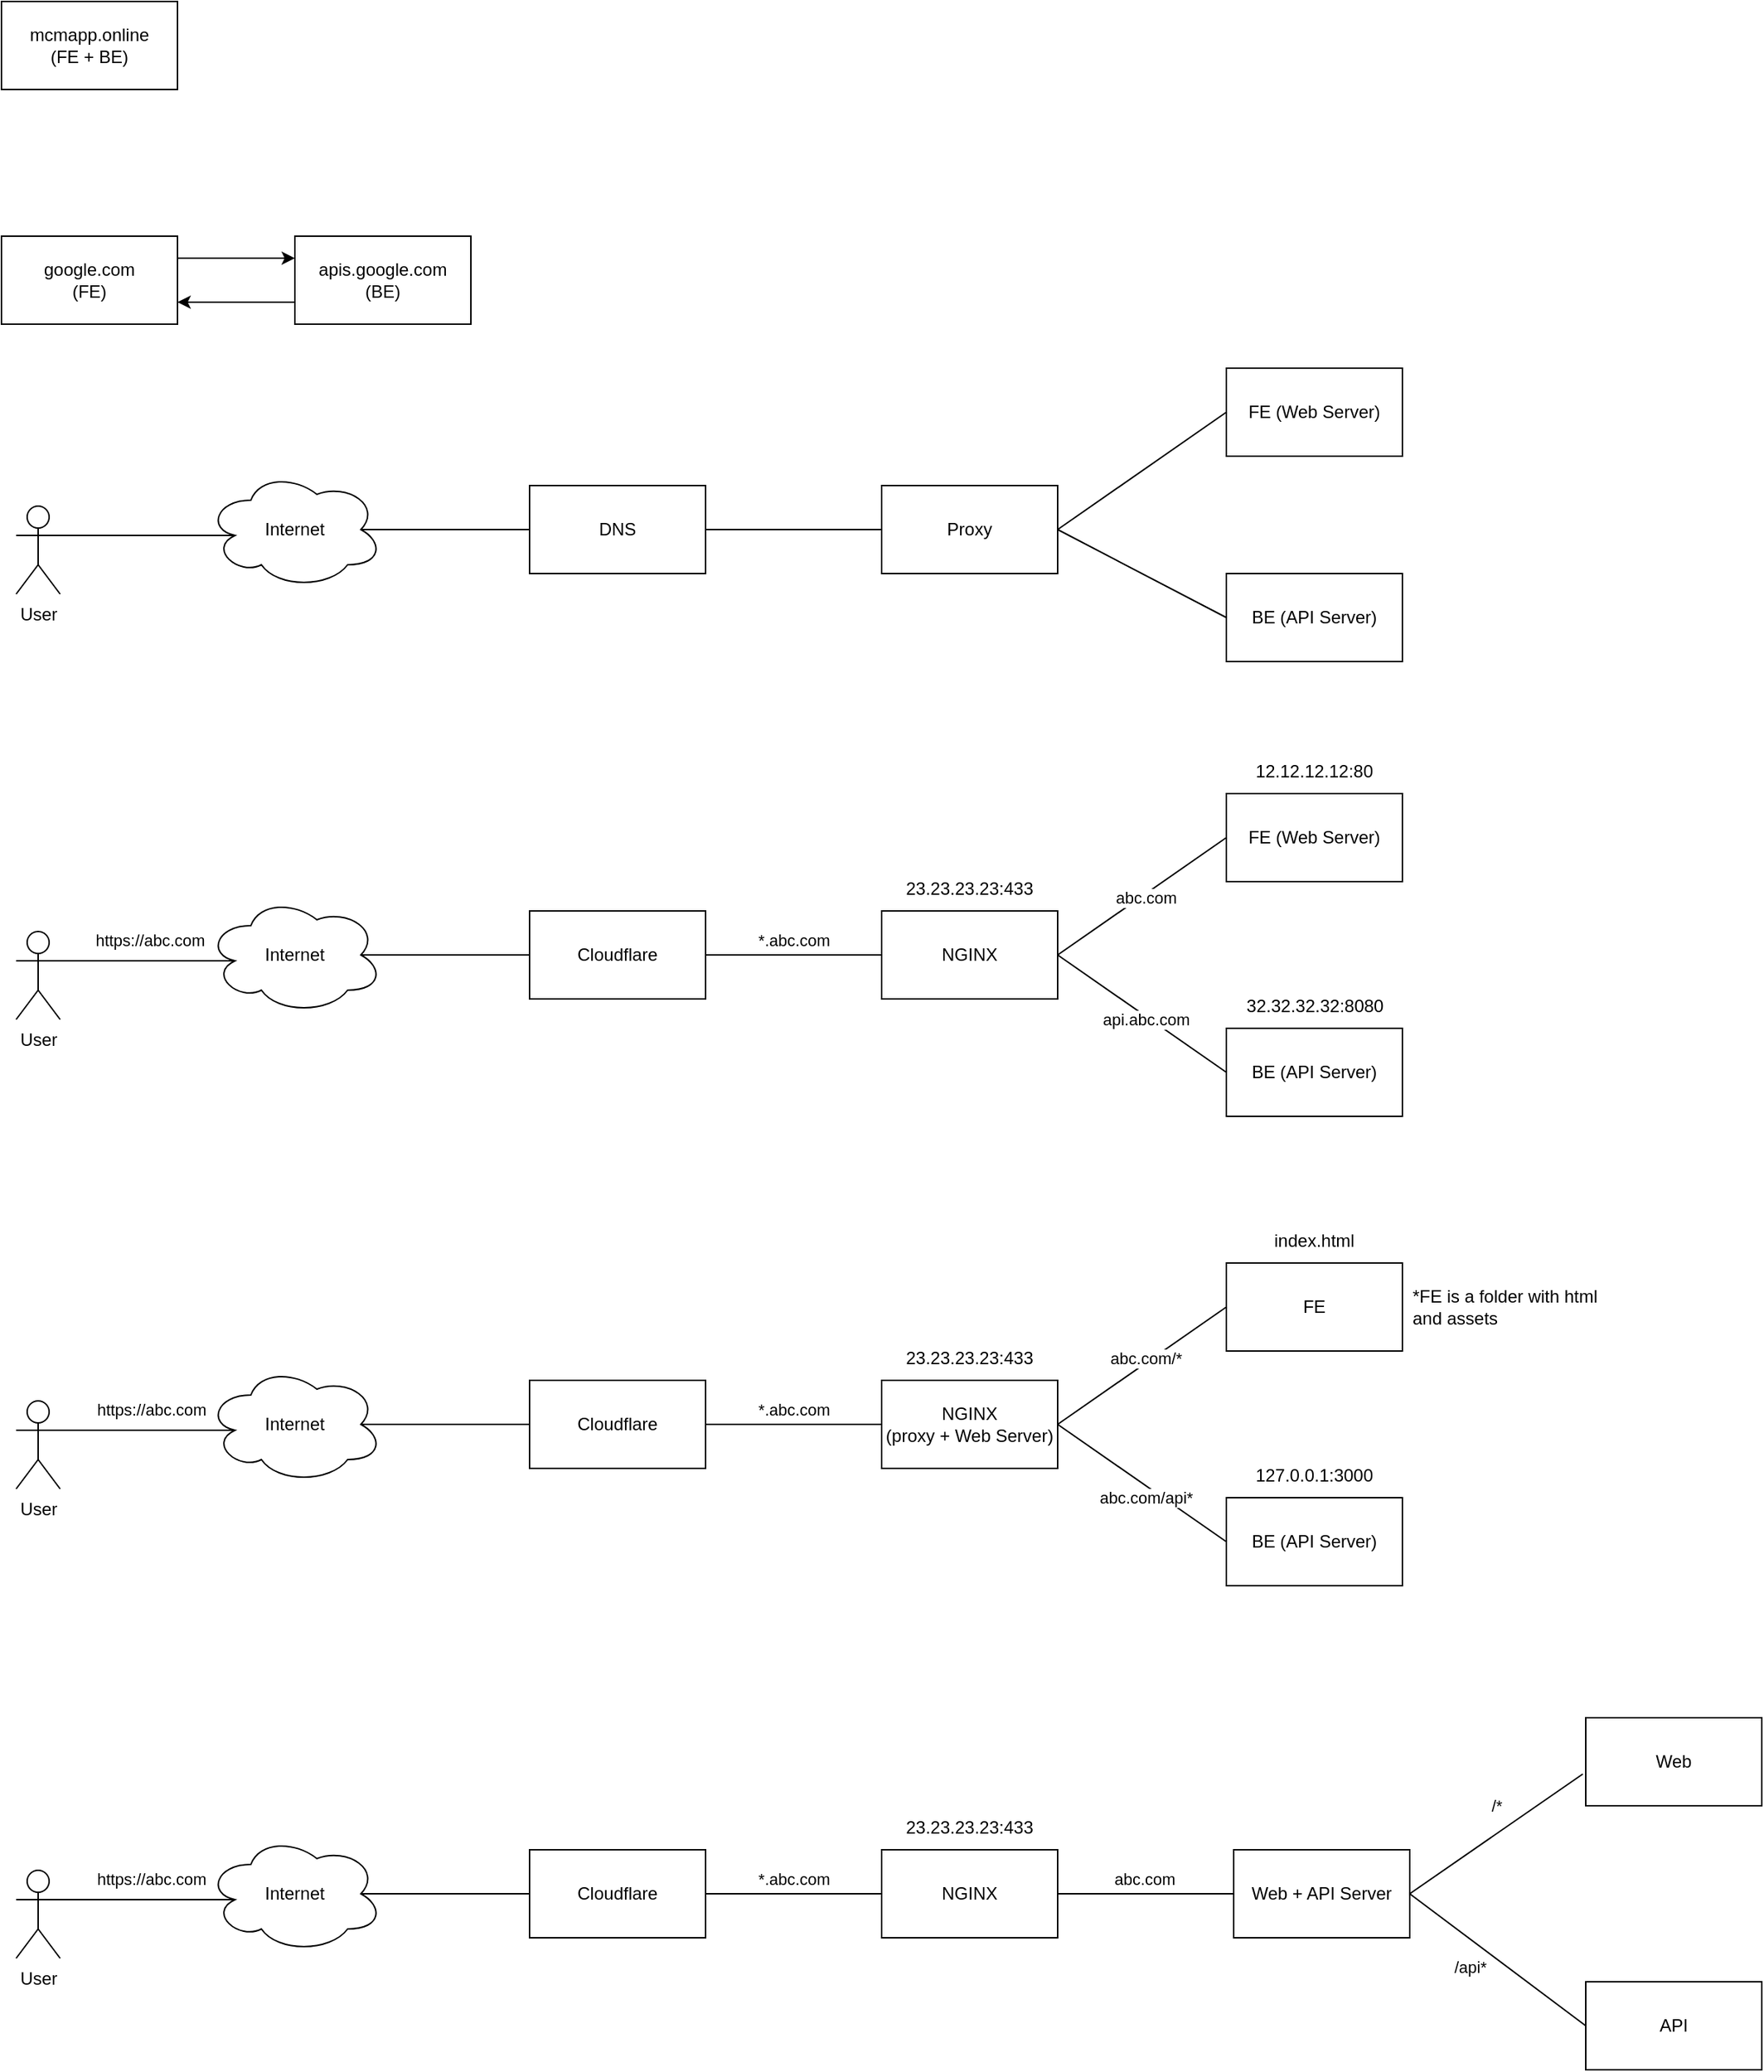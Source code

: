 <mxfile version="22.1.18" type="device">
  <diagram name="General" id="fDbeTj_ljfQj1oGGBwyL">
    <mxGraphModel dx="1562" dy="917" grid="1" gridSize="10" guides="1" tooltips="1" connect="1" arrows="1" fold="1" page="1" pageScale="1" pageWidth="850" pageHeight="1100" math="0" shadow="0">
      <root>
        <mxCell id="0" />
        <mxCell id="1" parent="0" />
        <mxCell id="6uxxhZjYqRqhDkJ04NR2-9" value="mcmapp.online&lt;br&gt;(FE + BE)" style="rounded=0;whiteSpace=wrap;html=1;" vertex="1" parent="1">
          <mxGeometry x="200" y="70" width="120" height="60" as="geometry" />
        </mxCell>
        <mxCell id="6uxxhZjYqRqhDkJ04NR2-1" value="apis.google.com&lt;br&gt;(BE)" style="rounded=0;whiteSpace=wrap;html=1;" vertex="1" parent="1">
          <mxGeometry x="400" y="230" width="120" height="60" as="geometry" />
        </mxCell>
        <mxCell id="6uxxhZjYqRqhDkJ04NR2-4" value="google.com&lt;br&gt;(FE)" style="rounded=0;whiteSpace=wrap;html=1;" vertex="1" parent="1">
          <mxGeometry x="200" y="230" width="120" height="60" as="geometry" />
        </mxCell>
        <mxCell id="6uxxhZjYqRqhDkJ04NR2-6" value="" style="endArrow=classic;html=1;rounded=0;exitX=1;exitY=0.25;exitDx=0;exitDy=0;entryX=0;entryY=0.25;entryDx=0;entryDy=0;" edge="1" parent="1" source="6uxxhZjYqRqhDkJ04NR2-4" target="6uxxhZjYqRqhDkJ04NR2-1">
          <mxGeometry width="50" height="50" relative="1" as="geometry">
            <mxPoint x="390" y="-110" as="sourcePoint" />
            <mxPoint x="440" y="-160" as="targetPoint" />
          </mxGeometry>
        </mxCell>
        <mxCell id="6uxxhZjYqRqhDkJ04NR2-7" value="" style="endArrow=classic;html=1;rounded=0;exitX=0;exitY=0.75;exitDx=0;exitDy=0;entryX=1;entryY=0.75;entryDx=0;entryDy=0;" edge="1" parent="1" source="6uxxhZjYqRqhDkJ04NR2-1" target="6uxxhZjYqRqhDkJ04NR2-4">
          <mxGeometry width="50" height="50" relative="1" as="geometry">
            <mxPoint x="320" y="-305" as="sourcePoint" />
            <mxPoint x="400" y="-305" as="targetPoint" />
          </mxGeometry>
        </mxCell>
        <mxCell id="6uxxhZjYqRqhDkJ04NR2-11" value="User" style="shape=umlActor;verticalLabelPosition=bottom;verticalAlign=top;html=1;outlineConnect=0;" vertex="1" parent="1">
          <mxGeometry x="210" y="414" width="30" height="60" as="geometry" />
        </mxCell>
        <mxCell id="6uxxhZjYqRqhDkJ04NR2-12" value="Internet" style="ellipse;shape=cloud;whiteSpace=wrap;html=1;" vertex="1" parent="1">
          <mxGeometry x="340" y="390" width="120" height="80" as="geometry" />
        </mxCell>
        <mxCell id="6uxxhZjYqRqhDkJ04NR2-13" value="DNS" style="rounded=0;whiteSpace=wrap;html=1;" vertex="1" parent="1">
          <mxGeometry x="560" y="400" width="120" height="60" as="geometry" />
        </mxCell>
        <mxCell id="6uxxhZjYqRqhDkJ04NR2-14" value="Proxy" style="rounded=0;whiteSpace=wrap;html=1;" vertex="1" parent="1">
          <mxGeometry x="800" y="400" width="120" height="60" as="geometry" />
        </mxCell>
        <mxCell id="6uxxhZjYqRqhDkJ04NR2-15" value="FE (Web Server)" style="rounded=0;whiteSpace=wrap;html=1;" vertex="1" parent="1">
          <mxGeometry x="1035" y="320" width="120" height="60" as="geometry" />
        </mxCell>
        <mxCell id="6uxxhZjYqRqhDkJ04NR2-16" value="BE (API Server)" style="rounded=0;whiteSpace=wrap;html=1;" vertex="1" parent="1">
          <mxGeometry x="1035" y="460" width="120" height="60" as="geometry" />
        </mxCell>
        <mxCell id="6uxxhZjYqRqhDkJ04NR2-17" value="" style="endArrow=none;html=1;rounded=0;exitX=1;exitY=0.333;exitDx=0;exitDy=0;exitPerimeter=0;entryX=0.16;entryY=0.55;entryDx=0;entryDy=0;entryPerimeter=0;" edge="1" parent="1" source="6uxxhZjYqRqhDkJ04NR2-11" target="6uxxhZjYqRqhDkJ04NR2-12">
          <mxGeometry width="50" height="50" relative="1" as="geometry">
            <mxPoint x="280" y="370" as="sourcePoint" />
            <mxPoint x="330" y="320" as="targetPoint" />
          </mxGeometry>
        </mxCell>
        <mxCell id="6uxxhZjYqRqhDkJ04NR2-18" value="" style="endArrow=none;html=1;rounded=0;exitX=0.875;exitY=0.5;exitDx=0;exitDy=0;exitPerimeter=0;entryX=0;entryY=0.5;entryDx=0;entryDy=0;" edge="1" parent="1" source="6uxxhZjYqRqhDkJ04NR2-12" target="6uxxhZjYqRqhDkJ04NR2-13">
          <mxGeometry width="50" height="50" relative="1" as="geometry">
            <mxPoint x="160" y="460" as="sourcePoint" />
            <mxPoint x="369" y="474" as="targetPoint" />
          </mxGeometry>
        </mxCell>
        <mxCell id="6uxxhZjYqRqhDkJ04NR2-19" value="" style="endArrow=none;html=1;rounded=0;exitX=1;exitY=0.5;exitDx=0;exitDy=0;entryX=0;entryY=0.5;entryDx=0;entryDy=0;" edge="1" parent="1" source="6uxxhZjYqRqhDkJ04NR2-13" target="6uxxhZjYqRqhDkJ04NR2-14">
          <mxGeometry width="50" height="50" relative="1" as="geometry">
            <mxPoint x="455" y="470" as="sourcePoint" />
            <mxPoint x="610" y="440" as="targetPoint" />
          </mxGeometry>
        </mxCell>
        <mxCell id="6uxxhZjYqRqhDkJ04NR2-20" value="" style="endArrow=none;html=1;rounded=0;exitX=1;exitY=0.5;exitDx=0;exitDy=0;entryX=0;entryY=0.5;entryDx=0;entryDy=0;" edge="1" parent="1" source="6uxxhZjYqRqhDkJ04NR2-14" target="6uxxhZjYqRqhDkJ04NR2-15">
          <mxGeometry width="50" height="50" relative="1" as="geometry">
            <mxPoint x="730" y="440" as="sourcePoint" />
            <mxPoint x="890" y="440" as="targetPoint" />
          </mxGeometry>
        </mxCell>
        <mxCell id="6uxxhZjYqRqhDkJ04NR2-21" value="" style="endArrow=none;html=1;rounded=0;exitX=1;exitY=0.5;exitDx=0;exitDy=0;entryX=0;entryY=0.5;entryDx=0;entryDy=0;" edge="1" parent="1" source="6uxxhZjYqRqhDkJ04NR2-14" target="6uxxhZjYqRqhDkJ04NR2-16">
          <mxGeometry width="50" height="50" relative="1" as="geometry">
            <mxPoint x="1010" y="440" as="sourcePoint" />
            <mxPoint x="1165" y="360" as="targetPoint" />
          </mxGeometry>
        </mxCell>
        <mxCell id="4iP7o4X_KVsA_Ko2mGVf-1" value="User" style="shape=umlActor;verticalLabelPosition=bottom;verticalAlign=top;html=1;outlineConnect=0;" vertex="1" parent="1">
          <mxGeometry x="210" y="704" width="30" height="60" as="geometry" />
        </mxCell>
        <mxCell id="4iP7o4X_KVsA_Ko2mGVf-2" value="Internet" style="ellipse;shape=cloud;whiteSpace=wrap;html=1;" vertex="1" parent="1">
          <mxGeometry x="340" y="680" width="120" height="80" as="geometry" />
        </mxCell>
        <mxCell id="4iP7o4X_KVsA_Ko2mGVf-3" value="Cloudflare" style="rounded=0;whiteSpace=wrap;html=1;" vertex="1" parent="1">
          <mxGeometry x="560" y="690" width="120" height="60" as="geometry" />
        </mxCell>
        <mxCell id="4iP7o4X_KVsA_Ko2mGVf-4" value="NGINX" style="rounded=0;whiteSpace=wrap;html=1;" vertex="1" parent="1">
          <mxGeometry x="800" y="690" width="120" height="60" as="geometry" />
        </mxCell>
        <mxCell id="4iP7o4X_KVsA_Ko2mGVf-5" value="FE (Web Server)" style="rounded=0;whiteSpace=wrap;html=1;" vertex="1" parent="1">
          <mxGeometry x="1035" y="610" width="120" height="60" as="geometry" />
        </mxCell>
        <mxCell id="4iP7o4X_KVsA_Ko2mGVf-6" value="BE (API Server)" style="rounded=0;whiteSpace=wrap;html=1;" vertex="1" parent="1">
          <mxGeometry x="1035" y="770" width="120" height="60" as="geometry" />
        </mxCell>
        <mxCell id="4iP7o4X_KVsA_Ko2mGVf-7" value="" style="endArrow=none;html=1;rounded=0;exitX=1;exitY=0.333;exitDx=0;exitDy=0;exitPerimeter=0;entryX=0.16;entryY=0.55;entryDx=0;entryDy=0;entryPerimeter=0;" edge="1" parent="1" source="4iP7o4X_KVsA_Ko2mGVf-1" target="4iP7o4X_KVsA_Ko2mGVf-2">
          <mxGeometry width="50" height="50" relative="1" as="geometry">
            <mxPoint x="280" y="660" as="sourcePoint" />
            <mxPoint x="330" y="610" as="targetPoint" />
          </mxGeometry>
        </mxCell>
        <mxCell id="4iP7o4X_KVsA_Ko2mGVf-25" value="https://abc.com" style="edgeLabel;html=1;align=center;verticalAlign=middle;resizable=0;points=[];" vertex="1" connectable="0" parent="4iP7o4X_KVsA_Ko2mGVf-7">
          <mxGeometry x="0.013" y="3" relative="1" as="geometry">
            <mxPoint y="-11" as="offset" />
          </mxGeometry>
        </mxCell>
        <mxCell id="4iP7o4X_KVsA_Ko2mGVf-8" value="" style="endArrow=none;html=1;rounded=0;exitX=0.875;exitY=0.5;exitDx=0;exitDy=0;exitPerimeter=0;entryX=0;entryY=0.5;entryDx=0;entryDy=0;" edge="1" parent="1" source="4iP7o4X_KVsA_Ko2mGVf-2" target="4iP7o4X_KVsA_Ko2mGVf-3">
          <mxGeometry width="50" height="50" relative="1" as="geometry">
            <mxPoint x="160" y="750" as="sourcePoint" />
            <mxPoint x="369" y="764" as="targetPoint" />
          </mxGeometry>
        </mxCell>
        <mxCell id="4iP7o4X_KVsA_Ko2mGVf-9" value="" style="endArrow=none;html=1;rounded=0;exitX=1;exitY=0.5;exitDx=0;exitDy=0;entryX=0;entryY=0.5;entryDx=0;entryDy=0;" edge="1" parent="1" source="4iP7o4X_KVsA_Ko2mGVf-3" target="4iP7o4X_KVsA_Ko2mGVf-4">
          <mxGeometry width="50" height="50" relative="1" as="geometry">
            <mxPoint x="455" y="760" as="sourcePoint" />
            <mxPoint x="610" y="730" as="targetPoint" />
          </mxGeometry>
        </mxCell>
        <mxCell id="4iP7o4X_KVsA_Ko2mGVf-34" value="*.abc.com" style="edgeLabel;html=1;align=center;verticalAlign=middle;resizable=0;points=[];" vertex="1" connectable="0" parent="4iP7o4X_KVsA_Ko2mGVf-9">
          <mxGeometry x="-0.198" y="-2" relative="1" as="geometry">
            <mxPoint x="12" y="-12" as="offset" />
          </mxGeometry>
        </mxCell>
        <mxCell id="4iP7o4X_KVsA_Ko2mGVf-10" value="" style="endArrow=none;html=1;rounded=0;exitX=1;exitY=0.5;exitDx=0;exitDy=0;entryX=0;entryY=0.5;entryDx=0;entryDy=0;" edge="1" parent="1" source="4iP7o4X_KVsA_Ko2mGVf-4" target="4iP7o4X_KVsA_Ko2mGVf-5">
          <mxGeometry width="50" height="50" relative="1" as="geometry">
            <mxPoint x="730" y="730" as="sourcePoint" />
            <mxPoint x="890" y="730" as="targetPoint" />
          </mxGeometry>
        </mxCell>
        <mxCell id="4iP7o4X_KVsA_Ko2mGVf-35" value="abc.com" style="edgeLabel;html=1;align=center;verticalAlign=middle;resizable=0;points=[];" vertex="1" connectable="0" parent="4iP7o4X_KVsA_Ko2mGVf-10">
          <mxGeometry x="-0.04" y="4" relative="1" as="geometry">
            <mxPoint x="7" y="2" as="offset" />
          </mxGeometry>
        </mxCell>
        <mxCell id="4iP7o4X_KVsA_Ko2mGVf-11" value="" style="endArrow=none;html=1;rounded=0;exitX=1;exitY=0.5;exitDx=0;exitDy=0;entryX=0;entryY=0.5;entryDx=0;entryDy=0;" edge="1" parent="1" source="4iP7o4X_KVsA_Ko2mGVf-4" target="4iP7o4X_KVsA_Ko2mGVf-6">
          <mxGeometry width="50" height="50" relative="1" as="geometry">
            <mxPoint x="1010" y="730" as="sourcePoint" />
            <mxPoint x="1165" y="650" as="targetPoint" />
          </mxGeometry>
        </mxCell>
        <mxCell id="4iP7o4X_KVsA_Ko2mGVf-36" value="api.abc.com" style="edgeLabel;html=1;align=center;verticalAlign=middle;resizable=0;points=[];" vertex="1" connectable="0" parent="4iP7o4X_KVsA_Ko2mGVf-11">
          <mxGeometry x="0.057" y="-2" relative="1" as="geometry">
            <mxPoint as="offset" />
          </mxGeometry>
        </mxCell>
        <mxCell id="4iP7o4X_KVsA_Ko2mGVf-12" value="User" style="shape=umlActor;verticalLabelPosition=bottom;verticalAlign=top;html=1;outlineConnect=0;" vertex="1" parent="1">
          <mxGeometry x="210" y="1024" width="30" height="60" as="geometry" />
        </mxCell>
        <mxCell id="4iP7o4X_KVsA_Ko2mGVf-13" value="Internet" style="ellipse;shape=cloud;whiteSpace=wrap;html=1;" vertex="1" parent="1">
          <mxGeometry x="340" y="1000" width="120" height="80" as="geometry" />
        </mxCell>
        <mxCell id="4iP7o4X_KVsA_Ko2mGVf-14" value="Cloudflare" style="rounded=0;whiteSpace=wrap;html=1;" vertex="1" parent="1">
          <mxGeometry x="560" y="1010" width="120" height="60" as="geometry" />
        </mxCell>
        <mxCell id="4iP7o4X_KVsA_Ko2mGVf-15" value="NGINX&lt;br&gt;(proxy + Web Server)" style="rounded=0;whiteSpace=wrap;html=1;" vertex="1" parent="1">
          <mxGeometry x="800" y="1010" width="120" height="60" as="geometry" />
        </mxCell>
        <mxCell id="4iP7o4X_KVsA_Ko2mGVf-16" value="FE" style="rounded=0;whiteSpace=wrap;html=1;" vertex="1" parent="1">
          <mxGeometry x="1035" y="930" width="120" height="60" as="geometry" />
        </mxCell>
        <mxCell id="4iP7o4X_KVsA_Ko2mGVf-17" value="BE (API Server)" style="rounded=0;whiteSpace=wrap;html=1;" vertex="1" parent="1">
          <mxGeometry x="1035" y="1090" width="120" height="60" as="geometry" />
        </mxCell>
        <mxCell id="4iP7o4X_KVsA_Ko2mGVf-18" value="" style="endArrow=none;html=1;rounded=0;exitX=1;exitY=0.333;exitDx=0;exitDy=0;exitPerimeter=0;entryX=0.16;entryY=0.55;entryDx=0;entryDy=0;entryPerimeter=0;" edge="1" parent="1" source="4iP7o4X_KVsA_Ko2mGVf-12" target="4iP7o4X_KVsA_Ko2mGVf-13">
          <mxGeometry width="50" height="50" relative="1" as="geometry">
            <mxPoint x="280" y="980" as="sourcePoint" />
            <mxPoint x="330" y="930" as="targetPoint" />
          </mxGeometry>
        </mxCell>
        <mxCell id="4iP7o4X_KVsA_Ko2mGVf-43" value="https://abc.com" style="edgeLabel;html=1;align=center;verticalAlign=middle;resizable=0;points=[];" vertex="1" connectable="0" parent="4iP7o4X_KVsA_Ko2mGVf-18">
          <mxGeometry x="0.028" y="2" relative="1" as="geometry">
            <mxPoint y="-12" as="offset" />
          </mxGeometry>
        </mxCell>
        <mxCell id="4iP7o4X_KVsA_Ko2mGVf-19" value="" style="endArrow=none;html=1;rounded=0;exitX=0.875;exitY=0.5;exitDx=0;exitDy=0;exitPerimeter=0;entryX=0;entryY=0.5;entryDx=0;entryDy=0;" edge="1" parent="1" source="4iP7o4X_KVsA_Ko2mGVf-13" target="4iP7o4X_KVsA_Ko2mGVf-14">
          <mxGeometry width="50" height="50" relative="1" as="geometry">
            <mxPoint x="160" y="1070" as="sourcePoint" />
            <mxPoint x="369" y="1084" as="targetPoint" />
          </mxGeometry>
        </mxCell>
        <mxCell id="4iP7o4X_KVsA_Ko2mGVf-20" value="" style="endArrow=none;html=1;rounded=0;exitX=1;exitY=0.5;exitDx=0;exitDy=0;entryX=0;entryY=0.5;entryDx=0;entryDy=0;" edge="1" parent="1" source="4iP7o4X_KVsA_Ko2mGVf-14" target="4iP7o4X_KVsA_Ko2mGVf-15">
          <mxGeometry width="50" height="50" relative="1" as="geometry">
            <mxPoint x="455" y="1080" as="sourcePoint" />
            <mxPoint x="610" y="1050" as="targetPoint" />
          </mxGeometry>
        </mxCell>
        <mxCell id="4iP7o4X_KVsA_Ko2mGVf-44" value="*.abc.com" style="edgeLabel;html=1;align=center;verticalAlign=middle;resizable=0;points=[];" vertex="1" connectable="0" parent="4iP7o4X_KVsA_Ko2mGVf-20">
          <mxGeometry x="-0.155" y="2" relative="1" as="geometry">
            <mxPoint x="9" y="-8" as="offset" />
          </mxGeometry>
        </mxCell>
        <mxCell id="4iP7o4X_KVsA_Ko2mGVf-21" value="" style="endArrow=none;html=1;rounded=0;exitX=1;exitY=0.5;exitDx=0;exitDy=0;entryX=0;entryY=0.5;entryDx=0;entryDy=0;" edge="1" parent="1" source="4iP7o4X_KVsA_Ko2mGVf-15" target="4iP7o4X_KVsA_Ko2mGVf-16">
          <mxGeometry width="50" height="50" relative="1" as="geometry">
            <mxPoint x="730" y="1050" as="sourcePoint" />
            <mxPoint x="890" y="1050" as="targetPoint" />
          </mxGeometry>
        </mxCell>
        <mxCell id="4iP7o4X_KVsA_Ko2mGVf-72" value="abc.com/*" style="edgeLabel;html=1;align=center;verticalAlign=middle;resizable=0;points=[];" vertex="1" connectable="0" parent="4iP7o4X_KVsA_Ko2mGVf-21">
          <mxGeometry x="-0.072" y="2" relative="1" as="geometry">
            <mxPoint x="8" y="-6" as="offset" />
          </mxGeometry>
        </mxCell>
        <mxCell id="4iP7o4X_KVsA_Ko2mGVf-22" value="" style="endArrow=none;html=1;rounded=0;exitX=1;exitY=0.5;exitDx=0;exitDy=0;entryX=0;entryY=0.5;entryDx=0;entryDy=0;" edge="1" parent="1" source="4iP7o4X_KVsA_Ko2mGVf-15" target="4iP7o4X_KVsA_Ko2mGVf-17">
          <mxGeometry width="50" height="50" relative="1" as="geometry">
            <mxPoint x="1010" y="1050" as="sourcePoint" />
            <mxPoint x="1165" y="970" as="targetPoint" />
          </mxGeometry>
        </mxCell>
        <mxCell id="4iP7o4X_KVsA_Ko2mGVf-46" value="abc.com/api*" style="edgeLabel;html=1;align=center;verticalAlign=middle;resizable=0;points=[];" vertex="1" connectable="0" parent="4iP7o4X_KVsA_Ko2mGVf-22">
          <mxGeometry x="0.195" y="-3" relative="1" as="geometry">
            <mxPoint x="-7" as="offset" />
          </mxGeometry>
        </mxCell>
        <mxCell id="4iP7o4X_KVsA_Ko2mGVf-37" value="23.23.23.23:433" style="text;html=1;strokeColor=none;fillColor=none;align=center;verticalAlign=middle;whiteSpace=wrap;rounded=0;" vertex="1" parent="1">
          <mxGeometry x="810" y="660" width="100" height="30" as="geometry" />
        </mxCell>
        <mxCell id="4iP7o4X_KVsA_Ko2mGVf-39" value="12.12.12.12:80" style="text;html=1;strokeColor=none;fillColor=none;align=center;verticalAlign=middle;whiteSpace=wrap;rounded=0;" vertex="1" parent="1">
          <mxGeometry x="1050" y="580" width="90" height="30" as="geometry" />
        </mxCell>
        <mxCell id="4iP7o4X_KVsA_Ko2mGVf-40" value="32.32.32.32:8080" style="text;html=1;strokeColor=none;fillColor=none;align=center;verticalAlign=middle;whiteSpace=wrap;rounded=0;" vertex="1" parent="1">
          <mxGeometry x="1047.5" y="740" width="95" height="30" as="geometry" />
        </mxCell>
        <mxCell id="4iP7o4X_KVsA_Ko2mGVf-47" value="23.23.23.23:433" style="text;html=1;strokeColor=none;fillColor=none;align=center;verticalAlign=middle;whiteSpace=wrap;rounded=0;" vertex="1" parent="1">
          <mxGeometry x="810" y="980" width="100" height="30" as="geometry" />
        </mxCell>
        <mxCell id="4iP7o4X_KVsA_Ko2mGVf-48" value="index.html" style="text;html=1;strokeColor=none;fillColor=none;align=center;verticalAlign=middle;whiteSpace=wrap;rounded=0;" vertex="1" parent="1">
          <mxGeometry x="1045" y="900" width="100" height="30" as="geometry" />
        </mxCell>
        <mxCell id="4iP7o4X_KVsA_Ko2mGVf-49" value="127.0.0.1:3000" style="text;html=1;strokeColor=none;fillColor=none;align=center;verticalAlign=middle;whiteSpace=wrap;rounded=0;" vertex="1" parent="1">
          <mxGeometry x="1045" y="1060" width="100" height="30" as="geometry" />
        </mxCell>
        <mxCell id="4iP7o4X_KVsA_Ko2mGVf-50" value="*FE is a folder with html and assets" style="text;html=1;strokeColor=none;fillColor=none;align=left;verticalAlign=middle;whiteSpace=wrap;rounded=0;" vertex="1" parent="1">
          <mxGeometry x="1160" y="945" width="140" height="30" as="geometry" />
        </mxCell>
        <mxCell id="4iP7o4X_KVsA_Ko2mGVf-51" value="User" style="shape=umlActor;verticalLabelPosition=bottom;verticalAlign=top;html=1;outlineConnect=0;" vertex="1" parent="1">
          <mxGeometry x="210" y="1344" width="30" height="60" as="geometry" />
        </mxCell>
        <mxCell id="4iP7o4X_KVsA_Ko2mGVf-52" value="Internet" style="ellipse;shape=cloud;whiteSpace=wrap;html=1;" vertex="1" parent="1">
          <mxGeometry x="340" y="1320" width="120" height="80" as="geometry" />
        </mxCell>
        <mxCell id="4iP7o4X_KVsA_Ko2mGVf-53" value="Cloudflare" style="rounded=0;whiteSpace=wrap;html=1;" vertex="1" parent="1">
          <mxGeometry x="560" y="1330" width="120" height="60" as="geometry" />
        </mxCell>
        <mxCell id="4iP7o4X_KVsA_Ko2mGVf-54" value="NGINX" style="rounded=0;whiteSpace=wrap;html=1;" vertex="1" parent="1">
          <mxGeometry x="800" y="1330" width="120" height="60" as="geometry" />
        </mxCell>
        <mxCell id="4iP7o4X_KVsA_Ko2mGVf-57" value="" style="endArrow=none;html=1;rounded=0;exitX=1;exitY=0.333;exitDx=0;exitDy=0;exitPerimeter=0;entryX=0.16;entryY=0.55;entryDx=0;entryDy=0;entryPerimeter=0;" edge="1" parent="1" source="4iP7o4X_KVsA_Ko2mGVf-51" target="4iP7o4X_KVsA_Ko2mGVf-52">
          <mxGeometry width="50" height="50" relative="1" as="geometry">
            <mxPoint x="280" y="1300" as="sourcePoint" />
            <mxPoint x="330" y="1250" as="targetPoint" />
          </mxGeometry>
        </mxCell>
        <mxCell id="4iP7o4X_KVsA_Ko2mGVf-58" value="https://abc.com" style="edgeLabel;html=1;align=center;verticalAlign=middle;resizable=0;points=[];" vertex="1" connectable="0" parent="4iP7o4X_KVsA_Ko2mGVf-57">
          <mxGeometry x="0.028" y="2" relative="1" as="geometry">
            <mxPoint y="-12" as="offset" />
          </mxGeometry>
        </mxCell>
        <mxCell id="4iP7o4X_KVsA_Ko2mGVf-59" value="" style="endArrow=none;html=1;rounded=0;exitX=0.875;exitY=0.5;exitDx=0;exitDy=0;exitPerimeter=0;entryX=0;entryY=0.5;entryDx=0;entryDy=0;" edge="1" parent="1" source="4iP7o4X_KVsA_Ko2mGVf-52" target="4iP7o4X_KVsA_Ko2mGVf-53">
          <mxGeometry width="50" height="50" relative="1" as="geometry">
            <mxPoint x="160" y="1390" as="sourcePoint" />
            <mxPoint x="369" y="1404" as="targetPoint" />
          </mxGeometry>
        </mxCell>
        <mxCell id="4iP7o4X_KVsA_Ko2mGVf-60" value="" style="endArrow=none;html=1;rounded=0;exitX=1;exitY=0.5;exitDx=0;exitDy=0;entryX=0;entryY=0.5;entryDx=0;entryDy=0;" edge="1" parent="1" source="4iP7o4X_KVsA_Ko2mGVf-53" target="4iP7o4X_KVsA_Ko2mGVf-54">
          <mxGeometry width="50" height="50" relative="1" as="geometry">
            <mxPoint x="455" y="1400" as="sourcePoint" />
            <mxPoint x="610" y="1370" as="targetPoint" />
          </mxGeometry>
        </mxCell>
        <mxCell id="4iP7o4X_KVsA_Ko2mGVf-61" value="*.abc.com" style="edgeLabel;html=1;align=center;verticalAlign=middle;resizable=0;points=[];" vertex="1" connectable="0" parent="4iP7o4X_KVsA_Ko2mGVf-60">
          <mxGeometry x="-0.155" y="2" relative="1" as="geometry">
            <mxPoint x="9" y="-8" as="offset" />
          </mxGeometry>
        </mxCell>
        <mxCell id="4iP7o4X_KVsA_Ko2mGVf-66" value="23.23.23.23:433" style="text;html=1;strokeColor=none;fillColor=none;align=center;verticalAlign=middle;whiteSpace=wrap;rounded=0;" vertex="1" parent="1">
          <mxGeometry x="810" y="1300" width="100" height="30" as="geometry" />
        </mxCell>
        <mxCell id="4iP7o4X_KVsA_Ko2mGVf-70" value="Web + API Server" style="rounded=0;whiteSpace=wrap;html=1;" vertex="1" parent="1">
          <mxGeometry x="1040" y="1330" width="120" height="60" as="geometry" />
        </mxCell>
        <mxCell id="4iP7o4X_KVsA_Ko2mGVf-73" value="" style="endArrow=none;html=1;rounded=0;exitX=1;exitY=0.5;exitDx=0;exitDy=0;entryX=0;entryY=0.5;entryDx=0;entryDy=0;" edge="1" parent="1" source="4iP7o4X_KVsA_Ko2mGVf-54" target="4iP7o4X_KVsA_Ko2mGVf-70">
          <mxGeometry width="50" height="50" relative="1" as="geometry">
            <mxPoint x="1040" y="1290" as="sourcePoint" />
            <mxPoint x="1090" y="1240" as="targetPoint" />
          </mxGeometry>
        </mxCell>
        <mxCell id="4iP7o4X_KVsA_Ko2mGVf-74" value="abc.com" style="edgeLabel;html=1;align=center;verticalAlign=middle;resizable=0;points=[];" vertex="1" connectable="0" parent="4iP7o4X_KVsA_Ko2mGVf-73">
          <mxGeometry x="-0.023" y="-2" relative="1" as="geometry">
            <mxPoint y="-12" as="offset" />
          </mxGeometry>
        </mxCell>
        <mxCell id="4iP7o4X_KVsA_Ko2mGVf-75" value="API" style="rounded=0;whiteSpace=wrap;html=1;" vertex="1" parent="1">
          <mxGeometry x="1280" y="1420" width="120" height="60" as="geometry" />
        </mxCell>
        <mxCell id="4iP7o4X_KVsA_Ko2mGVf-76" value="Web" style="rounded=0;whiteSpace=wrap;html=1;" vertex="1" parent="1">
          <mxGeometry x="1280" y="1240" width="120" height="60" as="geometry" />
        </mxCell>
        <mxCell id="4iP7o4X_KVsA_Ko2mGVf-77" value="" style="endArrow=none;html=1;rounded=0;exitX=1;exitY=0.5;exitDx=0;exitDy=0;entryX=0;entryY=0.5;entryDx=0;entryDy=0;" edge="1" parent="1" source="4iP7o4X_KVsA_Ko2mGVf-70" target="4iP7o4X_KVsA_Ko2mGVf-75">
          <mxGeometry width="50" height="50" relative="1" as="geometry">
            <mxPoint x="1260" y="1400" as="sourcePoint" />
            <mxPoint x="1310" y="1350" as="targetPoint" />
          </mxGeometry>
        </mxCell>
        <mxCell id="4iP7o4X_KVsA_Ko2mGVf-79" value="/api*" style="edgeLabel;html=1;align=center;verticalAlign=middle;resizable=0;points=[];" vertex="1" connectable="0" parent="4iP7o4X_KVsA_Ko2mGVf-77">
          <mxGeometry x="-0.011" y="2" relative="1" as="geometry">
            <mxPoint x="-20" y="7" as="offset" />
          </mxGeometry>
        </mxCell>
        <mxCell id="4iP7o4X_KVsA_Ko2mGVf-78" value="" style="endArrow=none;html=1;rounded=0;exitX=1;exitY=0.5;exitDx=0;exitDy=0;entryX=-0.017;entryY=0.64;entryDx=0;entryDy=0;entryPerimeter=0;" edge="1" parent="1" source="4iP7o4X_KVsA_Ko2mGVf-70" target="4iP7o4X_KVsA_Ko2mGVf-76">
          <mxGeometry width="50" height="50" relative="1" as="geometry">
            <mxPoint x="1170" y="1370" as="sourcePoint" />
            <mxPoint x="1290" y="1460" as="targetPoint" />
          </mxGeometry>
        </mxCell>
        <mxCell id="4iP7o4X_KVsA_Ko2mGVf-80" value="/*" style="edgeLabel;html=1;align=center;verticalAlign=middle;resizable=0;points=[];" vertex="1" connectable="0" parent="4iP7o4X_KVsA_Ko2mGVf-78">
          <mxGeometry x="-0.021" y="-2" relative="1" as="geometry">
            <mxPoint y="-22" as="offset" />
          </mxGeometry>
        </mxCell>
      </root>
    </mxGraphModel>
  </diagram>
</mxfile>
